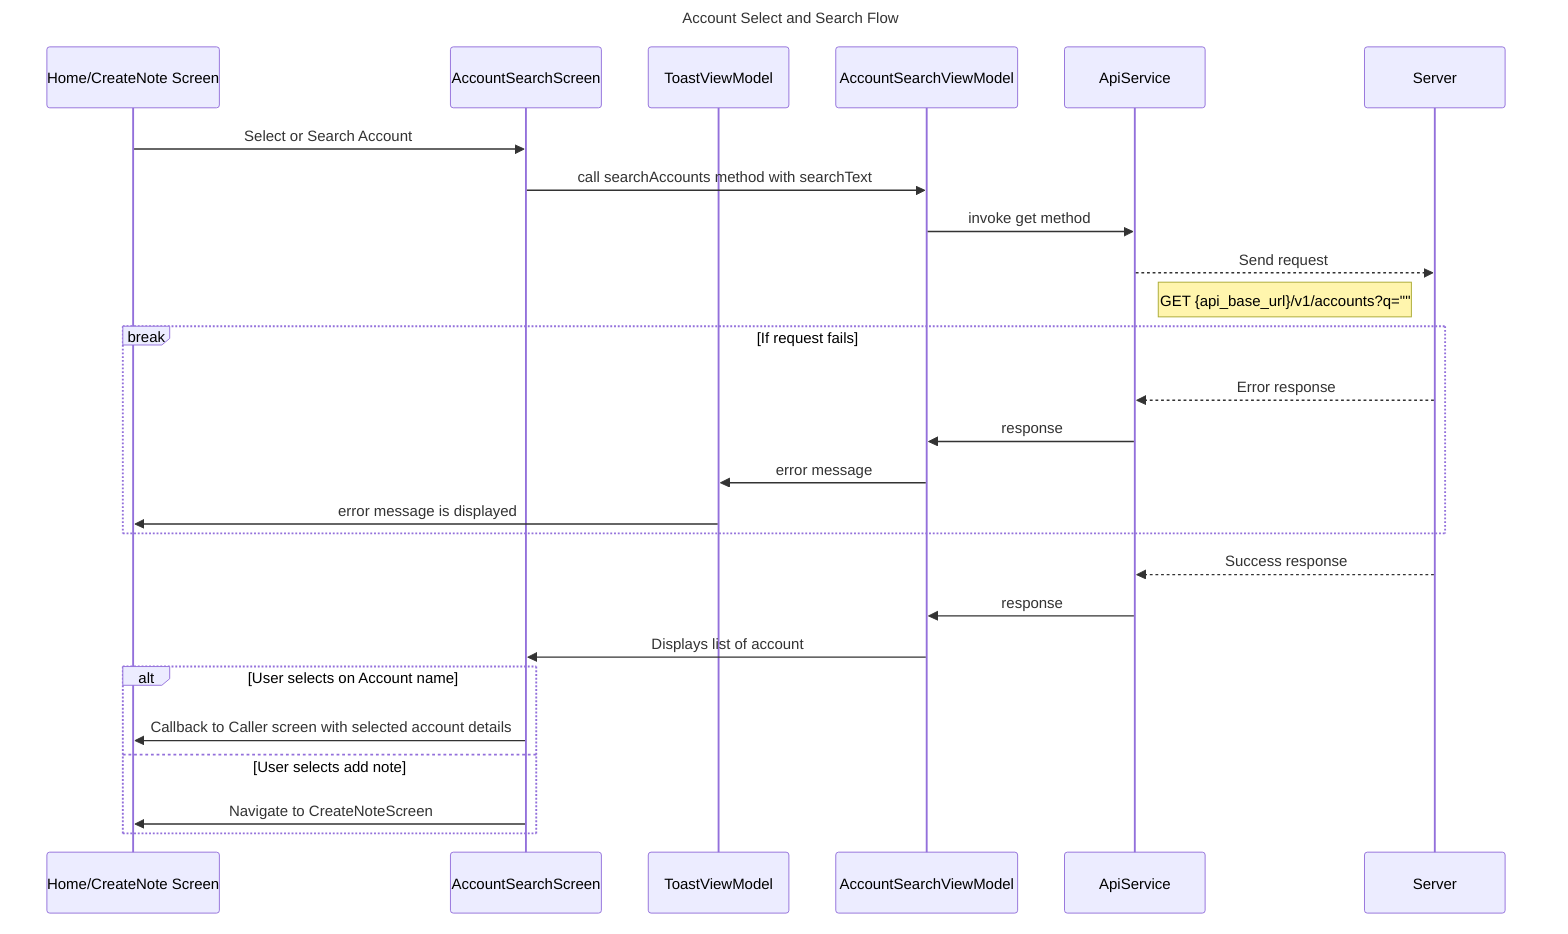 sequenceDiagram
    title Account Select and Search Flow

    participant CS as Home/CreateNote Screen
    participant ASS as AccountSearchScreen
    participant TVM as ToastViewModel
    participant ASVM as AccountSearchViewModel
    participant AS as ApiService
    participant S as Server

    CS->>ASS: Select or Search Account
    ASS->>ASVM: call searchAccounts method with searchText
    ASVM->>AS: invoke get method
    AS-->>S: Send request
    note right of AS: GET {api_base_url}/v1/accounts?q=""

    break If request fails
        S-->>AS: Error response
        AS->>ASVM: response
        ASVM->>TVM: error message
        TVM->>CS: error message is displayed
    end
    
    S-->>AS: Success response
    AS->>ASVM: response
    ASVM->>ASS: Displays list of account
    
    alt User selects on Account name
        ASS->>CS: Callback to Caller screen with selected account details
    else User selects add note
        ASS->>CS: Navigate to CreateNoteScreen
    end